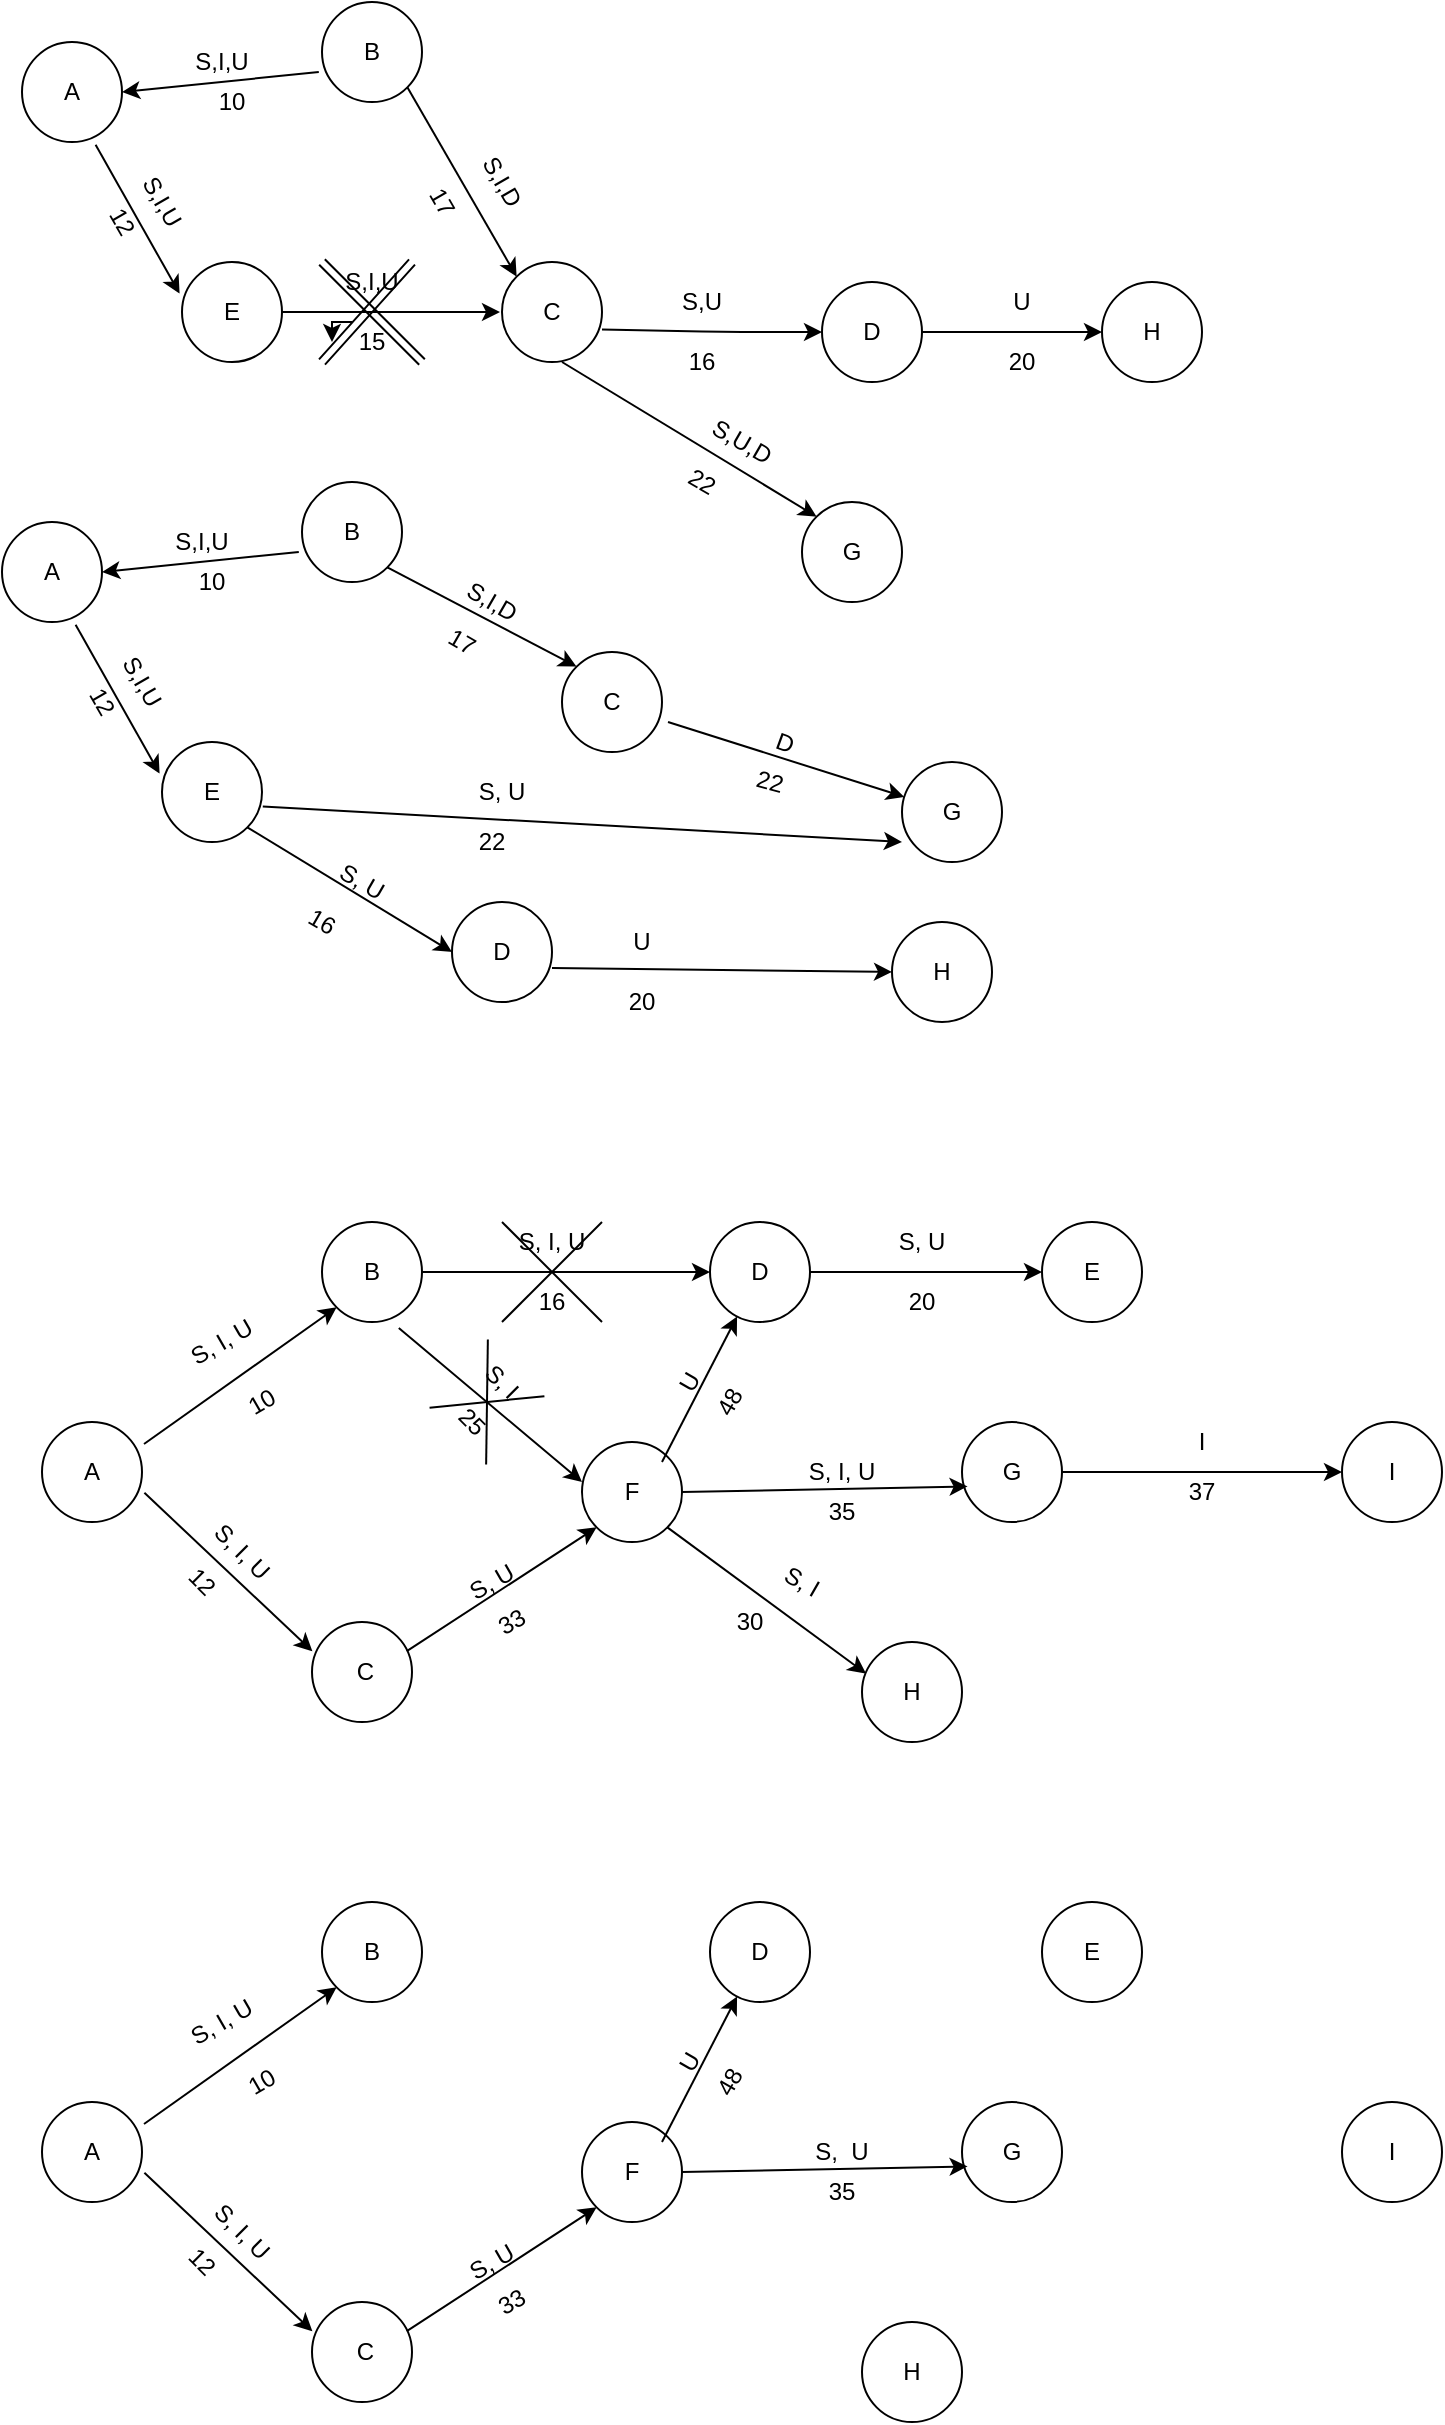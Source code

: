 <mxfile version="15.2.1" type="github">
  <diagram id="cSbxueVS2_pP46vZzvNk" name="Page-1">
    <mxGraphModel dx="744" dy="665" grid="1" gridSize="10" guides="1" tooltips="1" connect="1" arrows="1" fold="1" page="1" pageScale="1" pageWidth="827" pageHeight="1169" math="0" shadow="0">
      <root>
        <mxCell id="0" />
        <mxCell id="1" parent="0" />
        <mxCell id="s4ftjdQKB5c-E1wRGTuP-1" value="A" style="ellipse;whiteSpace=wrap;html=1;aspect=fixed;" vertex="1" parent="1">
          <mxGeometry x="40" y="40" width="50" height="50" as="geometry" />
        </mxCell>
        <mxCell id="s4ftjdQKB5c-E1wRGTuP-2" value="B" style="ellipse;whiteSpace=wrap;html=1;aspect=fixed;" vertex="1" parent="1">
          <mxGeometry x="190" y="20" width="50" height="50" as="geometry" />
        </mxCell>
        <mxCell id="s4ftjdQKB5c-E1wRGTuP-3" value="C" style="ellipse;whiteSpace=wrap;html=1;aspect=fixed;" vertex="1" parent="1">
          <mxGeometry x="280" y="150" width="50" height="50" as="geometry" />
        </mxCell>
        <mxCell id="s4ftjdQKB5c-E1wRGTuP-4" value="D" style="ellipse;whiteSpace=wrap;html=1;aspect=fixed;" vertex="1" parent="1">
          <mxGeometry x="440" y="160" width="50" height="50" as="geometry" />
        </mxCell>
        <mxCell id="s4ftjdQKB5c-E1wRGTuP-5" value="E" style="ellipse;whiteSpace=wrap;html=1;aspect=fixed;" vertex="1" parent="1">
          <mxGeometry x="120" y="150" width="50" height="50" as="geometry" />
        </mxCell>
        <mxCell id="s4ftjdQKB5c-E1wRGTuP-6" value="G" style="ellipse;whiteSpace=wrap;html=1;aspect=fixed;" vertex="1" parent="1">
          <mxGeometry x="430" y="270" width="50" height="50" as="geometry" />
        </mxCell>
        <mxCell id="s4ftjdQKB5c-E1wRGTuP-7" value="H" style="ellipse;whiteSpace=wrap;html=1;aspect=fixed;" vertex="1" parent="1">
          <mxGeometry x="580" y="160" width="50" height="50" as="geometry" />
        </mxCell>
        <mxCell id="s4ftjdQKB5c-E1wRGTuP-10" value="" style="endArrow=classic;html=1;exitX=1;exitY=1;exitDx=0;exitDy=0;entryX=0;entryY=0;entryDx=0;entryDy=0;" edge="1" parent="1" source="s4ftjdQKB5c-E1wRGTuP-2" target="s4ftjdQKB5c-E1wRGTuP-3">
          <mxGeometry width="50" height="50" relative="1" as="geometry">
            <mxPoint x="240" y="150" as="sourcePoint" />
            <mxPoint x="290" y="150" as="targetPoint" />
          </mxGeometry>
        </mxCell>
        <mxCell id="s4ftjdQKB5c-E1wRGTuP-11" value="" style="endArrow=classic;html=1;entryX=-0.024;entryY=0.316;entryDx=0;entryDy=0;exitX=0.736;exitY=1.028;exitDx=0;exitDy=0;entryPerimeter=0;exitPerimeter=0;" edge="1" parent="1" source="s4ftjdQKB5c-E1wRGTuP-1" target="s4ftjdQKB5c-E1wRGTuP-5">
          <mxGeometry width="50" height="50" relative="1" as="geometry">
            <mxPoint x="60" y="220" as="sourcePoint" />
            <mxPoint x="110" y="170" as="targetPoint" />
          </mxGeometry>
        </mxCell>
        <mxCell id="s4ftjdQKB5c-E1wRGTuP-12" value="" style="endArrow=classic;html=1;exitX=1;exitY=0.676;exitDx=0;exitDy=0;entryX=0;entryY=0.5;entryDx=0;entryDy=0;exitPerimeter=0;" edge="1" parent="1" source="s4ftjdQKB5c-E1wRGTuP-3" target="s4ftjdQKB5c-E1wRGTuP-4">
          <mxGeometry width="50" height="50" relative="1" as="geometry">
            <mxPoint x="350" y="210" as="sourcePoint" />
            <mxPoint x="400" y="160" as="targetPoint" />
            <Array as="points">
              <mxPoint x="390" y="185" />
            </Array>
          </mxGeometry>
        </mxCell>
        <mxCell id="s4ftjdQKB5c-E1wRGTuP-13" value="" style="endArrow=classic;html=1;exitX=1;exitY=0.5;exitDx=0;exitDy=0;" edge="1" parent="1" source="s4ftjdQKB5c-E1wRGTuP-4">
          <mxGeometry width="50" height="50" relative="1" as="geometry">
            <mxPoint x="510" y="210" as="sourcePoint" />
            <mxPoint x="580" y="185" as="targetPoint" />
          </mxGeometry>
        </mxCell>
        <mxCell id="s4ftjdQKB5c-E1wRGTuP-14" value="" style="endArrow=classic;html=1;entryX=0;entryY=0;entryDx=0;entryDy=0;" edge="1" parent="1" target="s4ftjdQKB5c-E1wRGTuP-6">
          <mxGeometry width="50" height="50" relative="1" as="geometry">
            <mxPoint x="310" y="200" as="sourcePoint" />
            <mxPoint x="490" y="210" as="targetPoint" />
          </mxGeometry>
        </mxCell>
        <mxCell id="s4ftjdQKB5c-E1wRGTuP-15" value="12" style="text;html=1;strokeColor=none;fillColor=none;align=center;verticalAlign=middle;whiteSpace=wrap;rounded=0;rotation=60;" vertex="1" parent="1">
          <mxGeometry x="70" y="120" width="40" height="20" as="geometry" />
        </mxCell>
        <mxCell id="s4ftjdQKB5c-E1wRGTuP-16" value="S,I,U" style="text;html=1;strokeColor=none;fillColor=none;align=center;verticalAlign=middle;whiteSpace=wrap;rounded=0;rotation=60;" vertex="1" parent="1">
          <mxGeometry x="90" y="110" width="40" height="20" as="geometry" />
        </mxCell>
        <mxCell id="s4ftjdQKB5c-E1wRGTuP-17" value="S,I,D" style="text;html=1;strokeColor=none;fillColor=none;align=center;verticalAlign=middle;whiteSpace=wrap;rounded=0;rotation=60;" vertex="1" parent="1">
          <mxGeometry x="260" y="100" width="40" height="20" as="geometry" />
        </mxCell>
        <mxCell id="s4ftjdQKB5c-E1wRGTuP-18" value="S,U" style="text;html=1;strokeColor=none;fillColor=none;align=center;verticalAlign=middle;whiteSpace=wrap;rounded=0;" vertex="1" parent="1">
          <mxGeometry x="360" y="160" width="40" height="20" as="geometry" />
        </mxCell>
        <mxCell id="s4ftjdQKB5c-E1wRGTuP-19" value="16" style="text;html=1;strokeColor=none;fillColor=none;align=center;verticalAlign=middle;whiteSpace=wrap;rounded=0;" vertex="1" parent="1">
          <mxGeometry x="360" y="190" width="40" height="20" as="geometry" />
        </mxCell>
        <mxCell id="s4ftjdQKB5c-E1wRGTuP-20" value="U" style="text;html=1;strokeColor=none;fillColor=none;align=center;verticalAlign=middle;whiteSpace=wrap;rounded=0;" vertex="1" parent="1">
          <mxGeometry x="520" y="160" width="40" height="20" as="geometry" />
        </mxCell>
        <mxCell id="s4ftjdQKB5c-E1wRGTuP-21" value="20" style="text;html=1;strokeColor=none;fillColor=none;align=center;verticalAlign=middle;whiteSpace=wrap;rounded=0;" vertex="1" parent="1">
          <mxGeometry x="520" y="190" width="40" height="20" as="geometry" />
        </mxCell>
        <mxCell id="s4ftjdQKB5c-E1wRGTuP-22" value="17" style="text;html=1;strokeColor=none;fillColor=none;align=center;verticalAlign=middle;whiteSpace=wrap;rounded=0;rotation=60;" vertex="1" parent="1">
          <mxGeometry x="230" y="110" width="40" height="20" as="geometry" />
        </mxCell>
        <mxCell id="s4ftjdQKB5c-E1wRGTuP-23" value="S,I,U" style="text;html=1;strokeColor=none;fillColor=none;align=center;verticalAlign=middle;whiteSpace=wrap;rounded=0;rotation=0;" vertex="1" parent="1">
          <mxGeometry x="120" y="40" width="40" height="20" as="geometry" />
        </mxCell>
        <mxCell id="s4ftjdQKB5c-E1wRGTuP-24" value="10" style="text;html=1;strokeColor=none;fillColor=none;align=center;verticalAlign=middle;whiteSpace=wrap;rounded=0;rotation=0;" vertex="1" parent="1">
          <mxGeometry x="125" y="60" width="40" height="20" as="geometry" />
        </mxCell>
        <mxCell id="s4ftjdQKB5c-E1wRGTuP-25" value="S,U,D" style="text;html=1;strokeColor=none;fillColor=none;align=center;verticalAlign=middle;whiteSpace=wrap;rounded=0;rotation=30;" vertex="1" parent="1">
          <mxGeometry x="380" y="230" width="40" height="20" as="geometry" />
        </mxCell>
        <mxCell id="s4ftjdQKB5c-E1wRGTuP-26" value="22" style="text;html=1;strokeColor=none;fillColor=none;align=center;verticalAlign=middle;whiteSpace=wrap;rounded=0;rotation=30;" vertex="1" parent="1">
          <mxGeometry x="360" y="250" width="40" height="20" as="geometry" />
        </mxCell>
        <mxCell id="s4ftjdQKB5c-E1wRGTuP-100" value="" style="endArrow=classic;html=1;exitX=1;exitY=0.5;exitDx=0;exitDy=0;" edge="1" parent="1" source="s4ftjdQKB5c-E1wRGTuP-5">
          <mxGeometry width="50" height="50" relative="1" as="geometry">
            <mxPoint x="200" y="220" as="sourcePoint" />
            <mxPoint x="279" y="175" as="targetPoint" />
          </mxGeometry>
        </mxCell>
        <mxCell id="s4ftjdQKB5c-E1wRGTuP-102" value="" style="endArrow=classic;html=1;exitX=-0.032;exitY=0.7;exitDx=0;exitDy=0;exitPerimeter=0;entryX=1;entryY=0.5;entryDx=0;entryDy=0;" edge="1" parent="1" source="s4ftjdQKB5c-E1wRGTuP-2" target="s4ftjdQKB5c-E1wRGTuP-1">
          <mxGeometry width="50" height="50" relative="1" as="geometry">
            <mxPoint x="120" y="70" as="sourcePoint" />
            <mxPoint x="170" y="20" as="targetPoint" />
          </mxGeometry>
        </mxCell>
        <mxCell id="s4ftjdQKB5c-E1wRGTuP-103" value="S,I,U" style="text;html=1;strokeColor=none;fillColor=none;align=center;verticalAlign=middle;whiteSpace=wrap;rounded=0;rotation=0;" vertex="1" parent="1">
          <mxGeometry x="195" y="150" width="40" height="20" as="geometry" />
        </mxCell>
        <mxCell id="s4ftjdQKB5c-E1wRGTuP-104" value="15" style="text;html=1;strokeColor=none;fillColor=none;align=center;verticalAlign=middle;whiteSpace=wrap;rounded=0;rotation=0;" vertex="1" parent="1">
          <mxGeometry x="195" y="180" width="40" height="20" as="geometry" />
        </mxCell>
        <mxCell id="s4ftjdQKB5c-E1wRGTuP-105" value="A" style="ellipse;whiteSpace=wrap;html=1;aspect=fixed;" vertex="1" parent="1">
          <mxGeometry x="30" y="280" width="50" height="50" as="geometry" />
        </mxCell>
        <mxCell id="s4ftjdQKB5c-E1wRGTuP-106" value="B" style="ellipse;whiteSpace=wrap;html=1;aspect=fixed;" vertex="1" parent="1">
          <mxGeometry x="180" y="260" width="50" height="50" as="geometry" />
        </mxCell>
        <mxCell id="s4ftjdQKB5c-E1wRGTuP-107" value="C" style="ellipse;whiteSpace=wrap;html=1;aspect=fixed;" vertex="1" parent="1">
          <mxGeometry x="310" y="345" width="50" height="50" as="geometry" />
        </mxCell>
        <mxCell id="s4ftjdQKB5c-E1wRGTuP-109" value="E" style="ellipse;whiteSpace=wrap;html=1;aspect=fixed;" vertex="1" parent="1">
          <mxGeometry x="110" y="390" width="50" height="50" as="geometry" />
        </mxCell>
        <mxCell id="s4ftjdQKB5c-E1wRGTuP-110" value="G" style="ellipse;whiteSpace=wrap;html=1;aspect=fixed;" vertex="1" parent="1">
          <mxGeometry x="480" y="400" width="50" height="50" as="geometry" />
        </mxCell>
        <mxCell id="s4ftjdQKB5c-E1wRGTuP-112" value="" style="endArrow=classic;html=1;exitX=1;exitY=1;exitDx=0;exitDy=0;entryX=0;entryY=0;entryDx=0;entryDy=0;" edge="1" parent="1" source="s4ftjdQKB5c-E1wRGTuP-106" target="s4ftjdQKB5c-E1wRGTuP-107">
          <mxGeometry width="50" height="50" relative="1" as="geometry">
            <mxPoint x="230" y="390" as="sourcePoint" />
            <mxPoint x="280" y="390" as="targetPoint" />
          </mxGeometry>
        </mxCell>
        <mxCell id="s4ftjdQKB5c-E1wRGTuP-113" value="" style="endArrow=classic;html=1;entryX=-0.024;entryY=0.316;entryDx=0;entryDy=0;exitX=0.736;exitY=1.028;exitDx=0;exitDy=0;entryPerimeter=0;exitPerimeter=0;" edge="1" parent="1" source="s4ftjdQKB5c-E1wRGTuP-105" target="s4ftjdQKB5c-E1wRGTuP-109">
          <mxGeometry width="50" height="50" relative="1" as="geometry">
            <mxPoint x="50" y="460" as="sourcePoint" />
            <mxPoint x="100" y="410" as="targetPoint" />
          </mxGeometry>
        </mxCell>
        <mxCell id="s4ftjdQKB5c-E1wRGTuP-116" value="" style="endArrow=classic;html=1;exitX=1.008;exitY=0.644;exitDx=0;exitDy=0;exitPerimeter=0;" edge="1" parent="1" source="s4ftjdQKB5c-E1wRGTuP-109">
          <mxGeometry width="50" height="50" relative="1" as="geometry">
            <mxPoint x="280" y="517" as="sourcePoint" />
            <mxPoint x="480" y="440" as="targetPoint" />
          </mxGeometry>
        </mxCell>
        <mxCell id="s4ftjdQKB5c-E1wRGTuP-117" value="12" style="text;html=1;strokeColor=none;fillColor=none;align=center;verticalAlign=middle;whiteSpace=wrap;rounded=0;rotation=60;" vertex="1" parent="1">
          <mxGeometry x="60" y="360" width="40" height="20" as="geometry" />
        </mxCell>
        <mxCell id="s4ftjdQKB5c-E1wRGTuP-118" value="S,I,U" style="text;html=1;strokeColor=none;fillColor=none;align=center;verticalAlign=middle;whiteSpace=wrap;rounded=0;rotation=60;" vertex="1" parent="1">
          <mxGeometry x="80" y="350" width="40" height="20" as="geometry" />
        </mxCell>
        <mxCell id="s4ftjdQKB5c-E1wRGTuP-119" value="S,I,D" style="text;html=1;strokeColor=none;fillColor=none;align=center;verticalAlign=middle;whiteSpace=wrap;rounded=0;rotation=30;" vertex="1" parent="1">
          <mxGeometry x="255" y="310" width="40" height="20" as="geometry" />
        </mxCell>
        <mxCell id="s4ftjdQKB5c-E1wRGTuP-124" value="17" style="text;html=1;strokeColor=none;fillColor=none;align=center;verticalAlign=middle;whiteSpace=wrap;rounded=0;rotation=30;" vertex="1" parent="1">
          <mxGeometry x="240" y="330" width="40" height="20" as="geometry" />
        </mxCell>
        <mxCell id="s4ftjdQKB5c-E1wRGTuP-125" value="S,I,U" style="text;html=1;strokeColor=none;fillColor=none;align=center;verticalAlign=middle;whiteSpace=wrap;rounded=0;rotation=0;" vertex="1" parent="1">
          <mxGeometry x="110" y="280" width="40" height="20" as="geometry" />
        </mxCell>
        <mxCell id="s4ftjdQKB5c-E1wRGTuP-126" value="10" style="text;html=1;strokeColor=none;fillColor=none;align=center;verticalAlign=middle;whiteSpace=wrap;rounded=0;rotation=0;" vertex="1" parent="1">
          <mxGeometry x="115" y="300" width="40" height="20" as="geometry" />
        </mxCell>
        <mxCell id="s4ftjdQKB5c-E1wRGTuP-127" value="&amp;nbsp;D" style="text;html=1;strokeColor=none;fillColor=none;align=center;verticalAlign=middle;whiteSpace=wrap;rounded=0;rotation=20;" vertex="1" parent="1">
          <mxGeometry x="400" y="380" width="40" height="20" as="geometry" />
        </mxCell>
        <mxCell id="s4ftjdQKB5c-E1wRGTuP-128" value="22" style="text;html=1;strokeColor=none;fillColor=none;align=center;verticalAlign=middle;whiteSpace=wrap;rounded=0;rotation=15;" vertex="1" parent="1">
          <mxGeometry x="394" y="400" width="40" height="20" as="geometry" />
        </mxCell>
        <mxCell id="s4ftjdQKB5c-E1wRGTuP-130" value="" style="endArrow=classic;html=1;exitX=-0.032;exitY=0.7;exitDx=0;exitDy=0;exitPerimeter=0;entryX=1;entryY=0.5;entryDx=0;entryDy=0;" edge="1" parent="1" source="s4ftjdQKB5c-E1wRGTuP-106" target="s4ftjdQKB5c-E1wRGTuP-105">
          <mxGeometry width="50" height="50" relative="1" as="geometry">
            <mxPoint x="110" y="310" as="sourcePoint" />
            <mxPoint x="160" y="260" as="targetPoint" />
          </mxGeometry>
        </mxCell>
        <mxCell id="s4ftjdQKB5c-E1wRGTuP-133" value="" style="endArrow=classic;html=1;" edge="1" parent="1" target="s4ftjdQKB5c-E1wRGTuP-110">
          <mxGeometry width="50" height="50" relative="1" as="geometry">
            <mxPoint x="363" y="380" as="sourcePoint" />
            <mxPoint x="430" y="510" as="targetPoint" />
          </mxGeometry>
        </mxCell>
        <mxCell id="s4ftjdQKB5c-E1wRGTuP-134" value="" style="shape=link;html=1;" edge="1" parent="1">
          <mxGeometry width="100" relative="1" as="geometry">
            <mxPoint x="190" y="150" as="sourcePoint" />
            <mxPoint x="240" y="200" as="targetPoint" />
          </mxGeometry>
        </mxCell>
        <mxCell id="s4ftjdQKB5c-E1wRGTuP-136" style="edgeStyle=orthogonalEdgeStyle;rounded=0;orthogonalLoop=1;jettySize=auto;html=1;exitX=0.25;exitY=0;exitDx=0;exitDy=0;entryX=0;entryY=0.5;entryDx=0;entryDy=0;" edge="1" parent="1" source="s4ftjdQKB5c-E1wRGTuP-104" target="s4ftjdQKB5c-E1wRGTuP-104">
          <mxGeometry relative="1" as="geometry" />
        </mxCell>
        <mxCell id="s4ftjdQKB5c-E1wRGTuP-137" value="" style="shape=link;html=1;exitX=1;exitY=0;exitDx=0;exitDy=0;" edge="1" parent="1" source="s4ftjdQKB5c-E1wRGTuP-103">
          <mxGeometry width="100" relative="1" as="geometry">
            <mxPoint x="190" y="169" as="sourcePoint" />
            <mxPoint x="190" y="200" as="targetPoint" />
          </mxGeometry>
        </mxCell>
        <mxCell id="s4ftjdQKB5c-E1wRGTuP-138" value="D" style="ellipse;whiteSpace=wrap;html=1;aspect=fixed;" vertex="1" parent="1">
          <mxGeometry x="255" y="470" width="50" height="50" as="geometry" />
        </mxCell>
        <mxCell id="s4ftjdQKB5c-E1wRGTuP-139" value="H" style="ellipse;whiteSpace=wrap;html=1;aspect=fixed;" vertex="1" parent="1">
          <mxGeometry x="475" y="480" width="50" height="50" as="geometry" />
        </mxCell>
        <mxCell id="s4ftjdQKB5c-E1wRGTuP-140" value="" style="endArrow=classic;html=1;exitX=1;exitY=0.66;exitDx=0;exitDy=0;exitPerimeter=0;" edge="1" parent="1" source="s4ftjdQKB5c-E1wRGTuP-138">
          <mxGeometry width="50" height="50" relative="1" as="geometry">
            <mxPoint x="385" y="505" as="sourcePoint" />
            <mxPoint x="475" y="505" as="targetPoint" />
          </mxGeometry>
        </mxCell>
        <mxCell id="s4ftjdQKB5c-E1wRGTuP-141" value="U" style="text;html=1;strokeColor=none;fillColor=none;align=center;verticalAlign=middle;whiteSpace=wrap;rounded=0;" vertex="1" parent="1">
          <mxGeometry x="330" y="480" width="40" height="20" as="geometry" />
        </mxCell>
        <mxCell id="s4ftjdQKB5c-E1wRGTuP-142" value="20" style="text;html=1;strokeColor=none;fillColor=none;align=center;verticalAlign=middle;whiteSpace=wrap;rounded=0;" vertex="1" parent="1">
          <mxGeometry x="330" y="510" width="40" height="20" as="geometry" />
        </mxCell>
        <mxCell id="s4ftjdQKB5c-E1wRGTuP-144" value="" style="endArrow=classic;html=1;entryX=0;entryY=0.5;entryDx=0;entryDy=0;exitX=1;exitY=1;exitDx=0;exitDy=0;" edge="1" parent="1" source="s4ftjdQKB5c-E1wRGTuP-109" target="s4ftjdQKB5c-E1wRGTuP-138">
          <mxGeometry width="50" height="50" relative="1" as="geometry">
            <mxPoint x="149" y="430" as="sourcePoint" />
            <mxPoint x="430" y="280" as="targetPoint" />
          </mxGeometry>
        </mxCell>
        <mxCell id="s4ftjdQKB5c-E1wRGTuP-146" value="S, U" style="text;html=1;strokeColor=none;fillColor=none;align=center;verticalAlign=middle;whiteSpace=wrap;rounded=0;" vertex="1" parent="1">
          <mxGeometry x="260" y="405" width="40" height="20" as="geometry" />
        </mxCell>
        <mxCell id="s4ftjdQKB5c-E1wRGTuP-147" value="22" style="text;html=1;strokeColor=none;fillColor=none;align=center;verticalAlign=middle;whiteSpace=wrap;rounded=0;" vertex="1" parent="1">
          <mxGeometry x="255" y="430" width="40" height="20" as="geometry" />
        </mxCell>
        <mxCell id="s4ftjdQKB5c-E1wRGTuP-148" value="S, U" style="text;html=1;strokeColor=none;fillColor=none;align=center;verticalAlign=middle;whiteSpace=wrap;rounded=0;rotation=30;" vertex="1" parent="1">
          <mxGeometry x="190" y="450" width="40" height="20" as="geometry" />
        </mxCell>
        <mxCell id="s4ftjdQKB5c-E1wRGTuP-149" value="16" style="text;html=1;strokeColor=none;fillColor=none;align=center;verticalAlign=middle;whiteSpace=wrap;rounded=0;rotation=30;" vertex="1" parent="1">
          <mxGeometry x="170" y="470" width="40" height="20" as="geometry" />
        </mxCell>
        <mxCell id="s4ftjdQKB5c-E1wRGTuP-151" value="B" style="ellipse;whiteSpace=wrap;html=1;aspect=fixed;" vertex="1" parent="1">
          <mxGeometry x="190" y="630" width="50" height="50" as="geometry" />
        </mxCell>
        <mxCell id="s4ftjdQKB5c-E1wRGTuP-152" value="H" style="ellipse;whiteSpace=wrap;html=1;aspect=fixed;" vertex="1" parent="1">
          <mxGeometry x="460" y="840" width="50" height="50" as="geometry" />
        </mxCell>
        <mxCell id="s4ftjdQKB5c-E1wRGTuP-153" value="I" style="ellipse;whiteSpace=wrap;html=1;aspect=fixed;" vertex="1" parent="1">
          <mxGeometry x="700" y="730" width="50" height="50" as="geometry" />
        </mxCell>
        <mxCell id="s4ftjdQKB5c-E1wRGTuP-154" value="G" style="ellipse;whiteSpace=wrap;html=1;aspect=fixed;" vertex="1" parent="1">
          <mxGeometry x="510" y="730" width="50" height="50" as="geometry" />
        </mxCell>
        <mxCell id="s4ftjdQKB5c-E1wRGTuP-155" value="F" style="ellipse;whiteSpace=wrap;html=1;aspect=fixed;" vertex="1" parent="1">
          <mxGeometry x="320" y="740" width="50" height="50" as="geometry" />
        </mxCell>
        <mxCell id="s4ftjdQKB5c-E1wRGTuP-156" value="E" style="ellipse;whiteSpace=wrap;html=1;aspect=fixed;" vertex="1" parent="1">
          <mxGeometry x="550" y="630" width="50" height="50" as="geometry" />
        </mxCell>
        <mxCell id="s4ftjdQKB5c-E1wRGTuP-157" value="D" style="ellipse;whiteSpace=wrap;html=1;aspect=fixed;" vertex="1" parent="1">
          <mxGeometry x="384" y="630" width="50" height="50" as="geometry" />
        </mxCell>
        <mxCell id="s4ftjdQKB5c-E1wRGTuP-158" value="&amp;nbsp;C" style="ellipse;whiteSpace=wrap;html=1;aspect=fixed;" vertex="1" parent="1">
          <mxGeometry x="185" y="830" width="50" height="50" as="geometry" />
        </mxCell>
        <mxCell id="s4ftjdQKB5c-E1wRGTuP-159" value="A" style="ellipse;whiteSpace=wrap;html=1;aspect=fixed;" vertex="1" parent="1">
          <mxGeometry x="50" y="730" width="50" height="50" as="geometry" />
        </mxCell>
        <mxCell id="s4ftjdQKB5c-E1wRGTuP-160" value="" style="endArrow=classic;html=1;entryX=0;entryY=1;entryDx=0;entryDy=0;" edge="1" parent="1" target="s4ftjdQKB5c-E1wRGTuP-151">
          <mxGeometry width="50" height="50" relative="1" as="geometry">
            <mxPoint x="101" y="741" as="sourcePoint" />
            <mxPoint x="160" y="700" as="targetPoint" />
          </mxGeometry>
        </mxCell>
        <mxCell id="s4ftjdQKB5c-E1wRGTuP-161" value="" style="endArrow=classic;html=1;entryX=0.004;entryY=0.292;entryDx=0;entryDy=0;exitX=1.024;exitY=0.708;exitDx=0;exitDy=0;exitPerimeter=0;entryPerimeter=0;" edge="1" parent="1" source="s4ftjdQKB5c-E1wRGTuP-159" target="s4ftjdQKB5c-E1wRGTuP-158">
          <mxGeometry width="50" height="50" relative="1" as="geometry">
            <mxPoint x="111" y="751" as="sourcePoint" />
            <mxPoint x="202.322" y="712.678" as="targetPoint" />
          </mxGeometry>
        </mxCell>
        <mxCell id="s4ftjdQKB5c-E1wRGTuP-162" value="" style="endArrow=classic;html=1;exitX=1;exitY=0.5;exitDx=0;exitDy=0;entryX=0;entryY=0.5;entryDx=0;entryDy=0;" edge="1" parent="1" source="s4ftjdQKB5c-E1wRGTuP-151" target="s4ftjdQKB5c-E1wRGTuP-157">
          <mxGeometry width="50" height="50" relative="1" as="geometry">
            <mxPoint x="270" y="700" as="sourcePoint" />
            <mxPoint x="320" y="650" as="targetPoint" />
          </mxGeometry>
        </mxCell>
        <mxCell id="s4ftjdQKB5c-E1wRGTuP-163" value="" style="endArrow=classic;html=1;exitX=0.948;exitY=0.292;exitDx=0;exitDy=0;exitPerimeter=0;entryX=0;entryY=1;entryDx=0;entryDy=0;" edge="1" parent="1" source="s4ftjdQKB5c-E1wRGTuP-158" target="s4ftjdQKB5c-E1wRGTuP-155">
          <mxGeometry width="50" height="50" relative="1" as="geometry">
            <mxPoint x="260" y="850" as="sourcePoint" />
            <mxPoint x="310" y="800" as="targetPoint" />
          </mxGeometry>
        </mxCell>
        <mxCell id="s4ftjdQKB5c-E1wRGTuP-164" value="" style="endArrow=classic;html=1;exitX=0.8;exitY=0.2;exitDx=0;exitDy=0;exitPerimeter=0;" edge="1" parent="1" source="s4ftjdQKB5c-E1wRGTuP-155" target="s4ftjdQKB5c-E1wRGTuP-157">
          <mxGeometry width="50" height="50" relative="1" as="geometry">
            <mxPoint x="360" y="740" as="sourcePoint" />
            <mxPoint x="400" y="680" as="targetPoint" />
          </mxGeometry>
        </mxCell>
        <mxCell id="s4ftjdQKB5c-E1wRGTuP-165" value="" style="endArrow=classic;html=1;exitX=1;exitY=0.5;exitDx=0;exitDy=0;entryX=0.056;entryY=0.644;entryDx=0;entryDy=0;entryPerimeter=0;" edge="1" parent="1" source="s4ftjdQKB5c-E1wRGTuP-155" target="s4ftjdQKB5c-E1wRGTuP-154">
          <mxGeometry width="50" height="50" relative="1" as="geometry">
            <mxPoint x="400" y="780" as="sourcePoint" />
            <mxPoint x="450" y="730" as="targetPoint" />
          </mxGeometry>
        </mxCell>
        <mxCell id="s4ftjdQKB5c-E1wRGTuP-166" value="" style="endArrow=classic;html=1;exitX=1;exitY=0.5;exitDx=0;exitDy=0;entryX=0;entryY=0.5;entryDx=0;entryDy=0;" edge="1" parent="1" source="s4ftjdQKB5c-E1wRGTuP-157" target="s4ftjdQKB5c-E1wRGTuP-156">
          <mxGeometry width="50" height="50" relative="1" as="geometry">
            <mxPoint x="470" y="680" as="sourcePoint" />
            <mxPoint x="520" y="630" as="targetPoint" />
          </mxGeometry>
        </mxCell>
        <mxCell id="s4ftjdQKB5c-E1wRGTuP-167" value="" style="endArrow=classic;html=1;exitX=1;exitY=0.5;exitDx=0;exitDy=0;entryX=0;entryY=0.5;entryDx=0;entryDy=0;" edge="1" parent="1" source="s4ftjdQKB5c-E1wRGTuP-154" target="s4ftjdQKB5c-E1wRGTuP-153">
          <mxGeometry width="50" height="50" relative="1" as="geometry">
            <mxPoint x="560" y="760" as="sourcePoint" />
            <mxPoint x="610" y="710" as="targetPoint" />
          </mxGeometry>
        </mxCell>
        <mxCell id="s4ftjdQKB5c-E1wRGTuP-168" value="" style="endArrow=classic;html=1;exitX=1;exitY=1;exitDx=0;exitDy=0;entryX=0.04;entryY=0.316;entryDx=0;entryDy=0;entryPerimeter=0;" edge="1" parent="1" source="s4ftjdQKB5c-E1wRGTuP-155" target="s4ftjdQKB5c-E1wRGTuP-152">
          <mxGeometry width="50" height="50" relative="1" as="geometry">
            <mxPoint x="390" y="840" as="sourcePoint" />
            <mxPoint x="440" y="790" as="targetPoint" />
          </mxGeometry>
        </mxCell>
        <mxCell id="s4ftjdQKB5c-E1wRGTuP-169" value="S, I, U" style="text;html=1;strokeColor=none;fillColor=none;align=center;verticalAlign=middle;whiteSpace=wrap;rounded=0;rotation=-30;" vertex="1" parent="1">
          <mxGeometry x="120" y="680" width="40" height="20" as="geometry" />
        </mxCell>
        <mxCell id="s4ftjdQKB5c-E1wRGTuP-170" value="10" style="text;html=1;strokeColor=none;fillColor=none;align=center;verticalAlign=middle;whiteSpace=wrap;rounded=0;rotation=-30;" vertex="1" parent="1">
          <mxGeometry x="140" y="710" width="40" height="20" as="geometry" />
        </mxCell>
        <mxCell id="s4ftjdQKB5c-E1wRGTuP-171" value="20" style="text;html=1;strokeColor=none;fillColor=none;align=center;verticalAlign=middle;whiteSpace=wrap;rounded=0;" vertex="1" parent="1">
          <mxGeometry x="470" y="660" width="40" height="20" as="geometry" />
        </mxCell>
        <mxCell id="s4ftjdQKB5c-E1wRGTuP-172" value="S, U" style="text;html=1;strokeColor=none;fillColor=none;align=center;verticalAlign=middle;whiteSpace=wrap;rounded=0;" vertex="1" parent="1">
          <mxGeometry x="470" y="630" width="40" height="20" as="geometry" />
        </mxCell>
        <mxCell id="s4ftjdQKB5c-E1wRGTuP-173" value="33" style="text;html=1;strokeColor=none;fillColor=none;align=center;verticalAlign=middle;whiteSpace=wrap;rounded=0;rotation=-30;" vertex="1" parent="1">
          <mxGeometry x="265" y="820" width="40" height="20" as="geometry" />
        </mxCell>
        <mxCell id="s4ftjdQKB5c-E1wRGTuP-174" value="S, U" style="text;html=1;strokeColor=none;fillColor=none;align=center;verticalAlign=middle;whiteSpace=wrap;rounded=0;rotation=-30;" vertex="1" parent="1">
          <mxGeometry x="255" y="800" width="40" height="20" as="geometry" />
        </mxCell>
        <mxCell id="s4ftjdQKB5c-E1wRGTuP-175" value="16" style="text;html=1;strokeColor=none;fillColor=none;align=center;verticalAlign=middle;whiteSpace=wrap;rounded=0;" vertex="1" parent="1">
          <mxGeometry x="285" y="660" width="40" height="20" as="geometry" />
        </mxCell>
        <mxCell id="s4ftjdQKB5c-E1wRGTuP-176" value="S, I, U" style="text;html=1;strokeColor=none;fillColor=none;align=center;verticalAlign=middle;whiteSpace=wrap;rounded=0;" vertex="1" parent="1">
          <mxGeometry x="285" y="630" width="40" height="20" as="geometry" />
        </mxCell>
        <mxCell id="s4ftjdQKB5c-E1wRGTuP-177" value="S, I, U" style="text;html=1;strokeColor=none;fillColor=none;align=center;verticalAlign=middle;whiteSpace=wrap;rounded=0;rotation=45;" vertex="1" parent="1">
          <mxGeometry x="130" y="785" width="40" height="20" as="geometry" />
        </mxCell>
        <mxCell id="s4ftjdQKB5c-E1wRGTuP-178" value="12" style="text;html=1;strokeColor=none;fillColor=none;align=center;verticalAlign=middle;whiteSpace=wrap;rounded=0;rotation=45;" vertex="1" parent="1">
          <mxGeometry x="110" y="800" width="40" height="20" as="geometry" />
        </mxCell>
        <mxCell id="s4ftjdQKB5c-E1wRGTuP-180" value="I" style="text;html=1;strokeColor=none;fillColor=none;align=center;verticalAlign=middle;whiteSpace=wrap;rounded=0;" vertex="1" parent="1">
          <mxGeometry x="610" y="730" width="40" height="20" as="geometry" />
        </mxCell>
        <mxCell id="s4ftjdQKB5c-E1wRGTuP-181" value="S, I" style="text;html=1;strokeColor=none;fillColor=none;align=center;verticalAlign=middle;whiteSpace=wrap;rounded=0;rotation=30;" vertex="1" parent="1">
          <mxGeometry x="410" y="800" width="40" height="20" as="geometry" />
        </mxCell>
        <mxCell id="s4ftjdQKB5c-E1wRGTuP-183" value="37" style="text;html=1;strokeColor=none;fillColor=none;align=center;verticalAlign=middle;whiteSpace=wrap;rounded=0;" vertex="1" parent="1">
          <mxGeometry x="610" y="755" width="40" height="20" as="geometry" />
        </mxCell>
        <mxCell id="s4ftjdQKB5c-E1wRGTuP-184" value="30" style="text;html=1;strokeColor=none;fillColor=none;align=center;verticalAlign=middle;whiteSpace=wrap;rounded=0;" vertex="1" parent="1">
          <mxGeometry x="384" y="820" width="40" height="20" as="geometry" />
        </mxCell>
        <mxCell id="s4ftjdQKB5c-E1wRGTuP-186" value="S, I, U" style="text;html=1;strokeColor=none;fillColor=none;align=center;verticalAlign=middle;whiteSpace=wrap;rounded=0;" vertex="1" parent="1">
          <mxGeometry x="430" y="745" width="40" height="20" as="geometry" />
        </mxCell>
        <mxCell id="s4ftjdQKB5c-E1wRGTuP-189" value="35" style="text;html=1;strokeColor=none;fillColor=none;align=center;verticalAlign=middle;whiteSpace=wrap;rounded=0;" vertex="1" parent="1">
          <mxGeometry x="430" y="765" width="40" height="20" as="geometry" />
        </mxCell>
        <mxCell id="s4ftjdQKB5c-E1wRGTuP-190" value="" style="endArrow=none;html=1;" edge="1" parent="1">
          <mxGeometry width="50" height="50" relative="1" as="geometry">
            <mxPoint x="280" y="680" as="sourcePoint" />
            <mxPoint x="330" y="630" as="targetPoint" />
          </mxGeometry>
        </mxCell>
        <mxCell id="s4ftjdQKB5c-E1wRGTuP-191" value="" style="endArrow=none;html=1;" edge="1" parent="1">
          <mxGeometry width="50" height="50" relative="1" as="geometry">
            <mxPoint x="280" y="630" as="sourcePoint" />
            <mxPoint x="330" y="680" as="targetPoint" />
          </mxGeometry>
        </mxCell>
        <mxCell id="s4ftjdQKB5c-E1wRGTuP-192" value="" style="endArrow=classic;html=1;exitX=0.768;exitY=1.06;exitDx=0;exitDy=0;exitPerimeter=0;" edge="1" parent="1" source="s4ftjdQKB5c-E1wRGTuP-151">
          <mxGeometry width="50" height="50" relative="1" as="geometry">
            <mxPoint x="230" y="730" as="sourcePoint" />
            <mxPoint x="320" y="760" as="targetPoint" />
          </mxGeometry>
        </mxCell>
        <mxCell id="s4ftjdQKB5c-E1wRGTuP-193" value="S, I" style="text;html=1;strokeColor=none;fillColor=none;align=center;verticalAlign=middle;whiteSpace=wrap;rounded=0;rotation=45;" vertex="1" parent="1">
          <mxGeometry x="260" y="700" width="40" height="20" as="geometry" />
        </mxCell>
        <mxCell id="s4ftjdQKB5c-E1wRGTuP-195" value="25" style="text;html=1;strokeColor=none;fillColor=none;align=center;verticalAlign=middle;whiteSpace=wrap;rounded=0;rotation=45;" vertex="1" parent="1">
          <mxGeometry x="245" y="720" width="40" height="20" as="geometry" />
        </mxCell>
        <mxCell id="s4ftjdQKB5c-E1wRGTuP-196" value="" style="endArrow=none;html=1;entryX=1;entryY=0;entryDx=0;entryDy=0;exitX=0;exitY=1;exitDx=0;exitDy=0;" edge="1" parent="1" source="s4ftjdQKB5c-E1wRGTuP-195" target="s4ftjdQKB5c-E1wRGTuP-193">
          <mxGeometry width="50" height="50" relative="1" as="geometry">
            <mxPoint x="240" y="730" as="sourcePoint" />
            <mxPoint x="290" y="700" as="targetPoint" />
          </mxGeometry>
        </mxCell>
        <mxCell id="s4ftjdQKB5c-E1wRGTuP-197" value="" style="endArrow=none;html=1;exitX=1;exitY=1;exitDx=0;exitDy=0;entryX=0;entryY=0;entryDx=0;entryDy=0;" edge="1" parent="1" source="s4ftjdQKB5c-E1wRGTuP-195" target="s4ftjdQKB5c-E1wRGTuP-193">
          <mxGeometry width="50" height="50" relative="1" as="geometry">
            <mxPoint x="250" y="740" as="sourcePoint" />
            <mxPoint x="300" y="690" as="targetPoint" />
          </mxGeometry>
        </mxCell>
        <mxCell id="s4ftjdQKB5c-E1wRGTuP-198" value="48" style="text;html=1;strokeColor=none;fillColor=none;align=center;verticalAlign=middle;whiteSpace=wrap;rounded=0;rotation=-60;" vertex="1" parent="1">
          <mxGeometry x="374" y="710" width="40" height="20" as="geometry" />
        </mxCell>
        <mxCell id="s4ftjdQKB5c-E1wRGTuP-199" value="U" style="text;html=1;strokeColor=none;fillColor=none;align=center;verticalAlign=middle;whiteSpace=wrap;rounded=0;rotation=-60;" vertex="1" parent="1">
          <mxGeometry x="354" y="700" width="40" height="20" as="geometry" />
        </mxCell>
        <mxCell id="s4ftjdQKB5c-E1wRGTuP-201" value="B" style="ellipse;whiteSpace=wrap;html=1;aspect=fixed;" vertex="1" parent="1">
          <mxGeometry x="190" y="970" width="50" height="50" as="geometry" />
        </mxCell>
        <mxCell id="s4ftjdQKB5c-E1wRGTuP-202" value="H" style="ellipse;whiteSpace=wrap;html=1;aspect=fixed;" vertex="1" parent="1">
          <mxGeometry x="460" y="1180" width="50" height="50" as="geometry" />
        </mxCell>
        <mxCell id="s4ftjdQKB5c-E1wRGTuP-203" value="I" style="ellipse;whiteSpace=wrap;html=1;aspect=fixed;" vertex="1" parent="1">
          <mxGeometry x="700" y="1070" width="50" height="50" as="geometry" />
        </mxCell>
        <mxCell id="s4ftjdQKB5c-E1wRGTuP-204" value="G" style="ellipse;whiteSpace=wrap;html=1;aspect=fixed;" vertex="1" parent="1">
          <mxGeometry x="510" y="1070" width="50" height="50" as="geometry" />
        </mxCell>
        <mxCell id="s4ftjdQKB5c-E1wRGTuP-205" value="F" style="ellipse;whiteSpace=wrap;html=1;aspect=fixed;" vertex="1" parent="1">
          <mxGeometry x="320" y="1080" width="50" height="50" as="geometry" />
        </mxCell>
        <mxCell id="s4ftjdQKB5c-E1wRGTuP-206" value="E" style="ellipse;whiteSpace=wrap;html=1;aspect=fixed;" vertex="1" parent="1">
          <mxGeometry x="550" y="970" width="50" height="50" as="geometry" />
        </mxCell>
        <mxCell id="s4ftjdQKB5c-E1wRGTuP-207" value="D" style="ellipse;whiteSpace=wrap;html=1;aspect=fixed;" vertex="1" parent="1">
          <mxGeometry x="384" y="970" width="50" height="50" as="geometry" />
        </mxCell>
        <mxCell id="s4ftjdQKB5c-E1wRGTuP-208" value="&amp;nbsp;C" style="ellipse;whiteSpace=wrap;html=1;aspect=fixed;" vertex="1" parent="1">
          <mxGeometry x="185" y="1170" width="50" height="50" as="geometry" />
        </mxCell>
        <mxCell id="s4ftjdQKB5c-E1wRGTuP-209" value="A" style="ellipse;whiteSpace=wrap;html=1;aspect=fixed;" vertex="1" parent="1">
          <mxGeometry x="50" y="1070" width="50" height="50" as="geometry" />
        </mxCell>
        <mxCell id="s4ftjdQKB5c-E1wRGTuP-210" value="" style="endArrow=classic;html=1;entryX=0;entryY=1;entryDx=0;entryDy=0;" edge="1" parent="1" target="s4ftjdQKB5c-E1wRGTuP-201">
          <mxGeometry width="50" height="50" relative="1" as="geometry">
            <mxPoint x="101" y="1081" as="sourcePoint" />
            <mxPoint x="160" y="1040" as="targetPoint" />
          </mxGeometry>
        </mxCell>
        <mxCell id="s4ftjdQKB5c-E1wRGTuP-211" value="" style="endArrow=classic;html=1;entryX=0.004;entryY=0.292;entryDx=0;entryDy=0;exitX=1.024;exitY=0.708;exitDx=0;exitDy=0;exitPerimeter=0;entryPerimeter=0;" edge="1" parent="1" source="s4ftjdQKB5c-E1wRGTuP-209" target="s4ftjdQKB5c-E1wRGTuP-208">
          <mxGeometry width="50" height="50" relative="1" as="geometry">
            <mxPoint x="111" y="1091" as="sourcePoint" />
            <mxPoint x="202.322" y="1052.678" as="targetPoint" />
          </mxGeometry>
        </mxCell>
        <mxCell id="s4ftjdQKB5c-E1wRGTuP-213" value="" style="endArrow=classic;html=1;exitX=0.948;exitY=0.292;exitDx=0;exitDy=0;exitPerimeter=0;entryX=0;entryY=1;entryDx=0;entryDy=0;" edge="1" parent="1" source="s4ftjdQKB5c-E1wRGTuP-208" target="s4ftjdQKB5c-E1wRGTuP-205">
          <mxGeometry width="50" height="50" relative="1" as="geometry">
            <mxPoint x="260" y="1190" as="sourcePoint" />
            <mxPoint x="310" y="1140" as="targetPoint" />
          </mxGeometry>
        </mxCell>
        <mxCell id="s4ftjdQKB5c-E1wRGTuP-214" value="" style="endArrow=classic;html=1;exitX=0.8;exitY=0.2;exitDx=0;exitDy=0;exitPerimeter=0;" edge="1" parent="1" source="s4ftjdQKB5c-E1wRGTuP-205" target="s4ftjdQKB5c-E1wRGTuP-207">
          <mxGeometry width="50" height="50" relative="1" as="geometry">
            <mxPoint x="360" y="1080" as="sourcePoint" />
            <mxPoint x="400" y="1020" as="targetPoint" />
          </mxGeometry>
        </mxCell>
        <mxCell id="s4ftjdQKB5c-E1wRGTuP-215" value="" style="endArrow=classic;html=1;exitX=1;exitY=0.5;exitDx=0;exitDy=0;entryX=0.056;entryY=0.644;entryDx=0;entryDy=0;entryPerimeter=0;" edge="1" parent="1" source="s4ftjdQKB5c-E1wRGTuP-205" target="s4ftjdQKB5c-E1wRGTuP-204">
          <mxGeometry width="50" height="50" relative="1" as="geometry">
            <mxPoint x="400" y="1120" as="sourcePoint" />
            <mxPoint x="450" y="1070" as="targetPoint" />
          </mxGeometry>
        </mxCell>
        <mxCell id="s4ftjdQKB5c-E1wRGTuP-219" value="S, I, U" style="text;html=1;strokeColor=none;fillColor=none;align=center;verticalAlign=middle;whiteSpace=wrap;rounded=0;rotation=-30;" vertex="1" parent="1">
          <mxGeometry x="120" y="1020" width="40" height="20" as="geometry" />
        </mxCell>
        <mxCell id="s4ftjdQKB5c-E1wRGTuP-220" value="10" style="text;html=1;strokeColor=none;fillColor=none;align=center;verticalAlign=middle;whiteSpace=wrap;rounded=0;rotation=-30;" vertex="1" parent="1">
          <mxGeometry x="140" y="1050" width="40" height="20" as="geometry" />
        </mxCell>
        <mxCell id="s4ftjdQKB5c-E1wRGTuP-223" value="33" style="text;html=1;strokeColor=none;fillColor=none;align=center;verticalAlign=middle;whiteSpace=wrap;rounded=0;rotation=-30;" vertex="1" parent="1">
          <mxGeometry x="265" y="1160" width="40" height="20" as="geometry" />
        </mxCell>
        <mxCell id="s4ftjdQKB5c-E1wRGTuP-224" value="S, U" style="text;html=1;strokeColor=none;fillColor=none;align=center;verticalAlign=middle;whiteSpace=wrap;rounded=0;rotation=-30;" vertex="1" parent="1">
          <mxGeometry x="255" y="1140" width="40" height="20" as="geometry" />
        </mxCell>
        <mxCell id="s4ftjdQKB5c-E1wRGTuP-227" value="S, I, U" style="text;html=1;strokeColor=none;fillColor=none;align=center;verticalAlign=middle;whiteSpace=wrap;rounded=0;rotation=45;" vertex="1" parent="1">
          <mxGeometry x="130" y="1125" width="40" height="20" as="geometry" />
        </mxCell>
        <mxCell id="s4ftjdQKB5c-E1wRGTuP-228" value="12" style="text;html=1;strokeColor=none;fillColor=none;align=center;verticalAlign=middle;whiteSpace=wrap;rounded=0;rotation=45;" vertex="1" parent="1">
          <mxGeometry x="110" y="1140" width="40" height="20" as="geometry" />
        </mxCell>
        <mxCell id="s4ftjdQKB5c-E1wRGTuP-233" value="S,&amp;nbsp; U" style="text;html=1;strokeColor=none;fillColor=none;align=center;verticalAlign=middle;whiteSpace=wrap;rounded=0;" vertex="1" parent="1">
          <mxGeometry x="430" y="1085" width="40" height="20" as="geometry" />
        </mxCell>
        <mxCell id="s4ftjdQKB5c-E1wRGTuP-234" value="35" style="text;html=1;strokeColor=none;fillColor=none;align=center;verticalAlign=middle;whiteSpace=wrap;rounded=0;" vertex="1" parent="1">
          <mxGeometry x="430" y="1105" width="40" height="20" as="geometry" />
        </mxCell>
        <mxCell id="s4ftjdQKB5c-E1wRGTuP-242" value="48" style="text;html=1;strokeColor=none;fillColor=none;align=center;verticalAlign=middle;whiteSpace=wrap;rounded=0;rotation=-60;" vertex="1" parent="1">
          <mxGeometry x="374" y="1050" width="40" height="20" as="geometry" />
        </mxCell>
        <mxCell id="s4ftjdQKB5c-E1wRGTuP-243" value="U" style="text;html=1;strokeColor=none;fillColor=none;align=center;verticalAlign=middle;whiteSpace=wrap;rounded=0;rotation=-60;" vertex="1" parent="1">
          <mxGeometry x="354" y="1040" width="40" height="20" as="geometry" />
        </mxCell>
      </root>
    </mxGraphModel>
  </diagram>
</mxfile>
